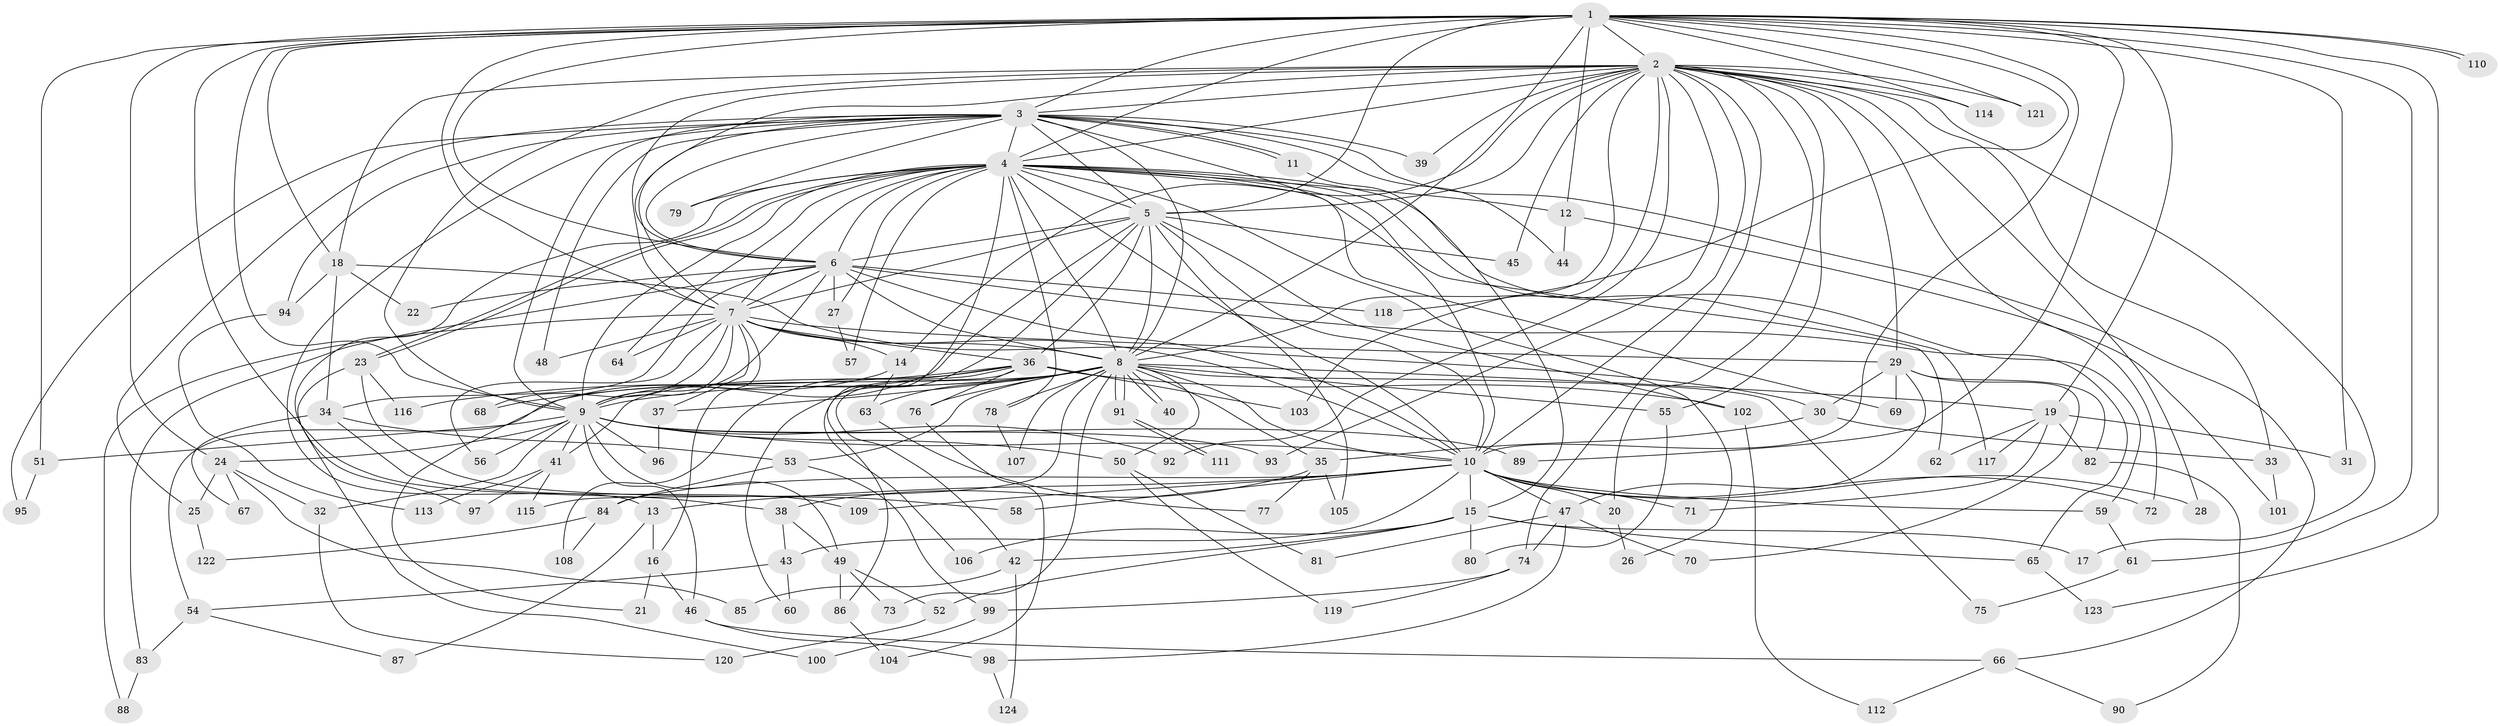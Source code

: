 // coarse degree distribution, {14: 0.05128205128205128, 17: 0.05128205128205128, 12: 0.05128205128205128, 10: 0.02564102564102564, 9: 0.05128205128205128, 4: 0.1282051282051282, 6: 0.05128205128205128, 5: 0.28205128205128205, 11: 0.05128205128205128, 7: 0.02564102564102564, 8: 0.02564102564102564, 3: 0.07692307692307693, 2: 0.10256410256410256, 1: 0.02564102564102564}
// Generated by graph-tools (version 1.1) at 2025/49/03/04/25 22:49:51]
// undirected, 124 vertices, 273 edges
graph export_dot {
  node [color=gray90,style=filled];
  1;
  2;
  3;
  4;
  5;
  6;
  7;
  8;
  9;
  10;
  11;
  12;
  13;
  14;
  15;
  16;
  17;
  18;
  19;
  20;
  21;
  22;
  23;
  24;
  25;
  26;
  27;
  28;
  29;
  30;
  31;
  32;
  33;
  34;
  35;
  36;
  37;
  38;
  39;
  40;
  41;
  42;
  43;
  44;
  45;
  46;
  47;
  48;
  49;
  50;
  51;
  52;
  53;
  54;
  55;
  56;
  57;
  58;
  59;
  60;
  61;
  62;
  63;
  64;
  65;
  66;
  67;
  68;
  69;
  70;
  71;
  72;
  73;
  74;
  75;
  76;
  77;
  78;
  79;
  80;
  81;
  82;
  83;
  84;
  85;
  86;
  87;
  88;
  89;
  90;
  91;
  92;
  93;
  94;
  95;
  96;
  97;
  98;
  99;
  100;
  101;
  102;
  103;
  104;
  105;
  106;
  107;
  108;
  109;
  110;
  111;
  112;
  113;
  114;
  115;
  116;
  117;
  118;
  119;
  120;
  121;
  122;
  123;
  124;
  1 -- 2;
  1 -- 3;
  1 -- 4;
  1 -- 5;
  1 -- 6;
  1 -- 7;
  1 -- 8;
  1 -- 9;
  1 -- 10;
  1 -- 12;
  1 -- 18;
  1 -- 19;
  1 -- 24;
  1 -- 31;
  1 -- 38;
  1 -- 51;
  1 -- 61;
  1 -- 89;
  1 -- 110;
  1 -- 110;
  1 -- 114;
  1 -- 118;
  1 -- 121;
  1 -- 123;
  2 -- 3;
  2 -- 4;
  2 -- 5;
  2 -- 6;
  2 -- 7;
  2 -- 8;
  2 -- 9;
  2 -- 10;
  2 -- 14;
  2 -- 17;
  2 -- 18;
  2 -- 20;
  2 -- 28;
  2 -- 29;
  2 -- 33;
  2 -- 39;
  2 -- 45;
  2 -- 55;
  2 -- 72;
  2 -- 74;
  2 -- 92;
  2 -- 93;
  2 -- 103;
  2 -- 114;
  2 -- 121;
  3 -- 4;
  3 -- 5;
  3 -- 6;
  3 -- 7;
  3 -- 8;
  3 -- 9;
  3 -- 10;
  3 -- 11;
  3 -- 11;
  3 -- 13;
  3 -- 25;
  3 -- 39;
  3 -- 44;
  3 -- 48;
  3 -- 66;
  3 -- 79;
  3 -- 94;
  3 -- 95;
  4 -- 5;
  4 -- 6;
  4 -- 7;
  4 -- 8;
  4 -- 9;
  4 -- 10;
  4 -- 12;
  4 -- 23;
  4 -- 23;
  4 -- 26;
  4 -- 27;
  4 -- 57;
  4 -- 59;
  4 -- 62;
  4 -- 64;
  4 -- 69;
  4 -- 78;
  4 -- 79;
  4 -- 97;
  4 -- 106;
  4 -- 117;
  5 -- 6;
  5 -- 7;
  5 -- 8;
  5 -- 9;
  5 -- 10;
  5 -- 36;
  5 -- 45;
  5 -- 60;
  5 -- 102;
  5 -- 105;
  6 -- 7;
  6 -- 8;
  6 -- 9;
  6 -- 10;
  6 -- 22;
  6 -- 27;
  6 -- 34;
  6 -- 65;
  6 -- 83;
  6 -- 118;
  7 -- 8;
  7 -- 9;
  7 -- 10;
  7 -- 14;
  7 -- 16;
  7 -- 29;
  7 -- 36;
  7 -- 37;
  7 -- 48;
  7 -- 56;
  7 -- 64;
  7 -- 68;
  7 -- 88;
  8 -- 9;
  8 -- 10;
  8 -- 19;
  8 -- 35;
  8 -- 37;
  8 -- 40;
  8 -- 40;
  8 -- 50;
  8 -- 53;
  8 -- 54;
  8 -- 55;
  8 -- 63;
  8 -- 73;
  8 -- 75;
  8 -- 76;
  8 -- 78;
  8 -- 91;
  8 -- 91;
  8 -- 107;
  8 -- 115;
  8 -- 116;
  9 -- 10;
  9 -- 24;
  9 -- 32;
  9 -- 41;
  9 -- 46;
  9 -- 49;
  9 -- 50;
  9 -- 51;
  9 -- 56;
  9 -- 89;
  9 -- 92;
  9 -- 93;
  9 -- 96;
  10 -- 13;
  10 -- 15;
  10 -- 20;
  10 -- 28;
  10 -- 43;
  10 -- 47;
  10 -- 58;
  10 -- 59;
  10 -- 71;
  10 -- 72;
  10 -- 84;
  10 -- 109;
  11 -- 15;
  12 -- 44;
  12 -- 101;
  13 -- 16;
  13 -- 87;
  14 -- 21;
  14 -- 63;
  15 -- 17;
  15 -- 42;
  15 -- 52;
  15 -- 65;
  15 -- 80;
  15 -- 106;
  16 -- 21;
  16 -- 46;
  18 -- 22;
  18 -- 30;
  18 -- 34;
  18 -- 94;
  19 -- 31;
  19 -- 62;
  19 -- 71;
  19 -- 82;
  19 -- 117;
  20 -- 26;
  23 -- 58;
  23 -- 100;
  23 -- 116;
  24 -- 25;
  24 -- 32;
  24 -- 67;
  24 -- 85;
  25 -- 122;
  27 -- 57;
  29 -- 30;
  29 -- 47;
  29 -- 69;
  29 -- 70;
  29 -- 82;
  30 -- 33;
  30 -- 35;
  32 -- 120;
  33 -- 101;
  34 -- 53;
  34 -- 67;
  34 -- 109;
  35 -- 38;
  35 -- 77;
  35 -- 105;
  36 -- 41;
  36 -- 42;
  36 -- 68;
  36 -- 76;
  36 -- 86;
  36 -- 102;
  36 -- 103;
  36 -- 108;
  37 -- 96;
  38 -- 43;
  38 -- 49;
  41 -- 97;
  41 -- 113;
  41 -- 115;
  42 -- 85;
  42 -- 124;
  43 -- 54;
  43 -- 60;
  46 -- 66;
  46 -- 98;
  47 -- 70;
  47 -- 74;
  47 -- 81;
  47 -- 98;
  49 -- 52;
  49 -- 73;
  49 -- 86;
  50 -- 81;
  50 -- 119;
  51 -- 95;
  52 -- 120;
  53 -- 84;
  53 -- 99;
  54 -- 83;
  54 -- 87;
  55 -- 80;
  59 -- 61;
  61 -- 75;
  63 -- 77;
  65 -- 123;
  66 -- 90;
  66 -- 112;
  74 -- 99;
  74 -- 119;
  76 -- 104;
  78 -- 107;
  82 -- 90;
  83 -- 88;
  84 -- 108;
  84 -- 122;
  86 -- 104;
  91 -- 111;
  91 -- 111;
  94 -- 113;
  98 -- 124;
  99 -- 100;
  102 -- 112;
}
